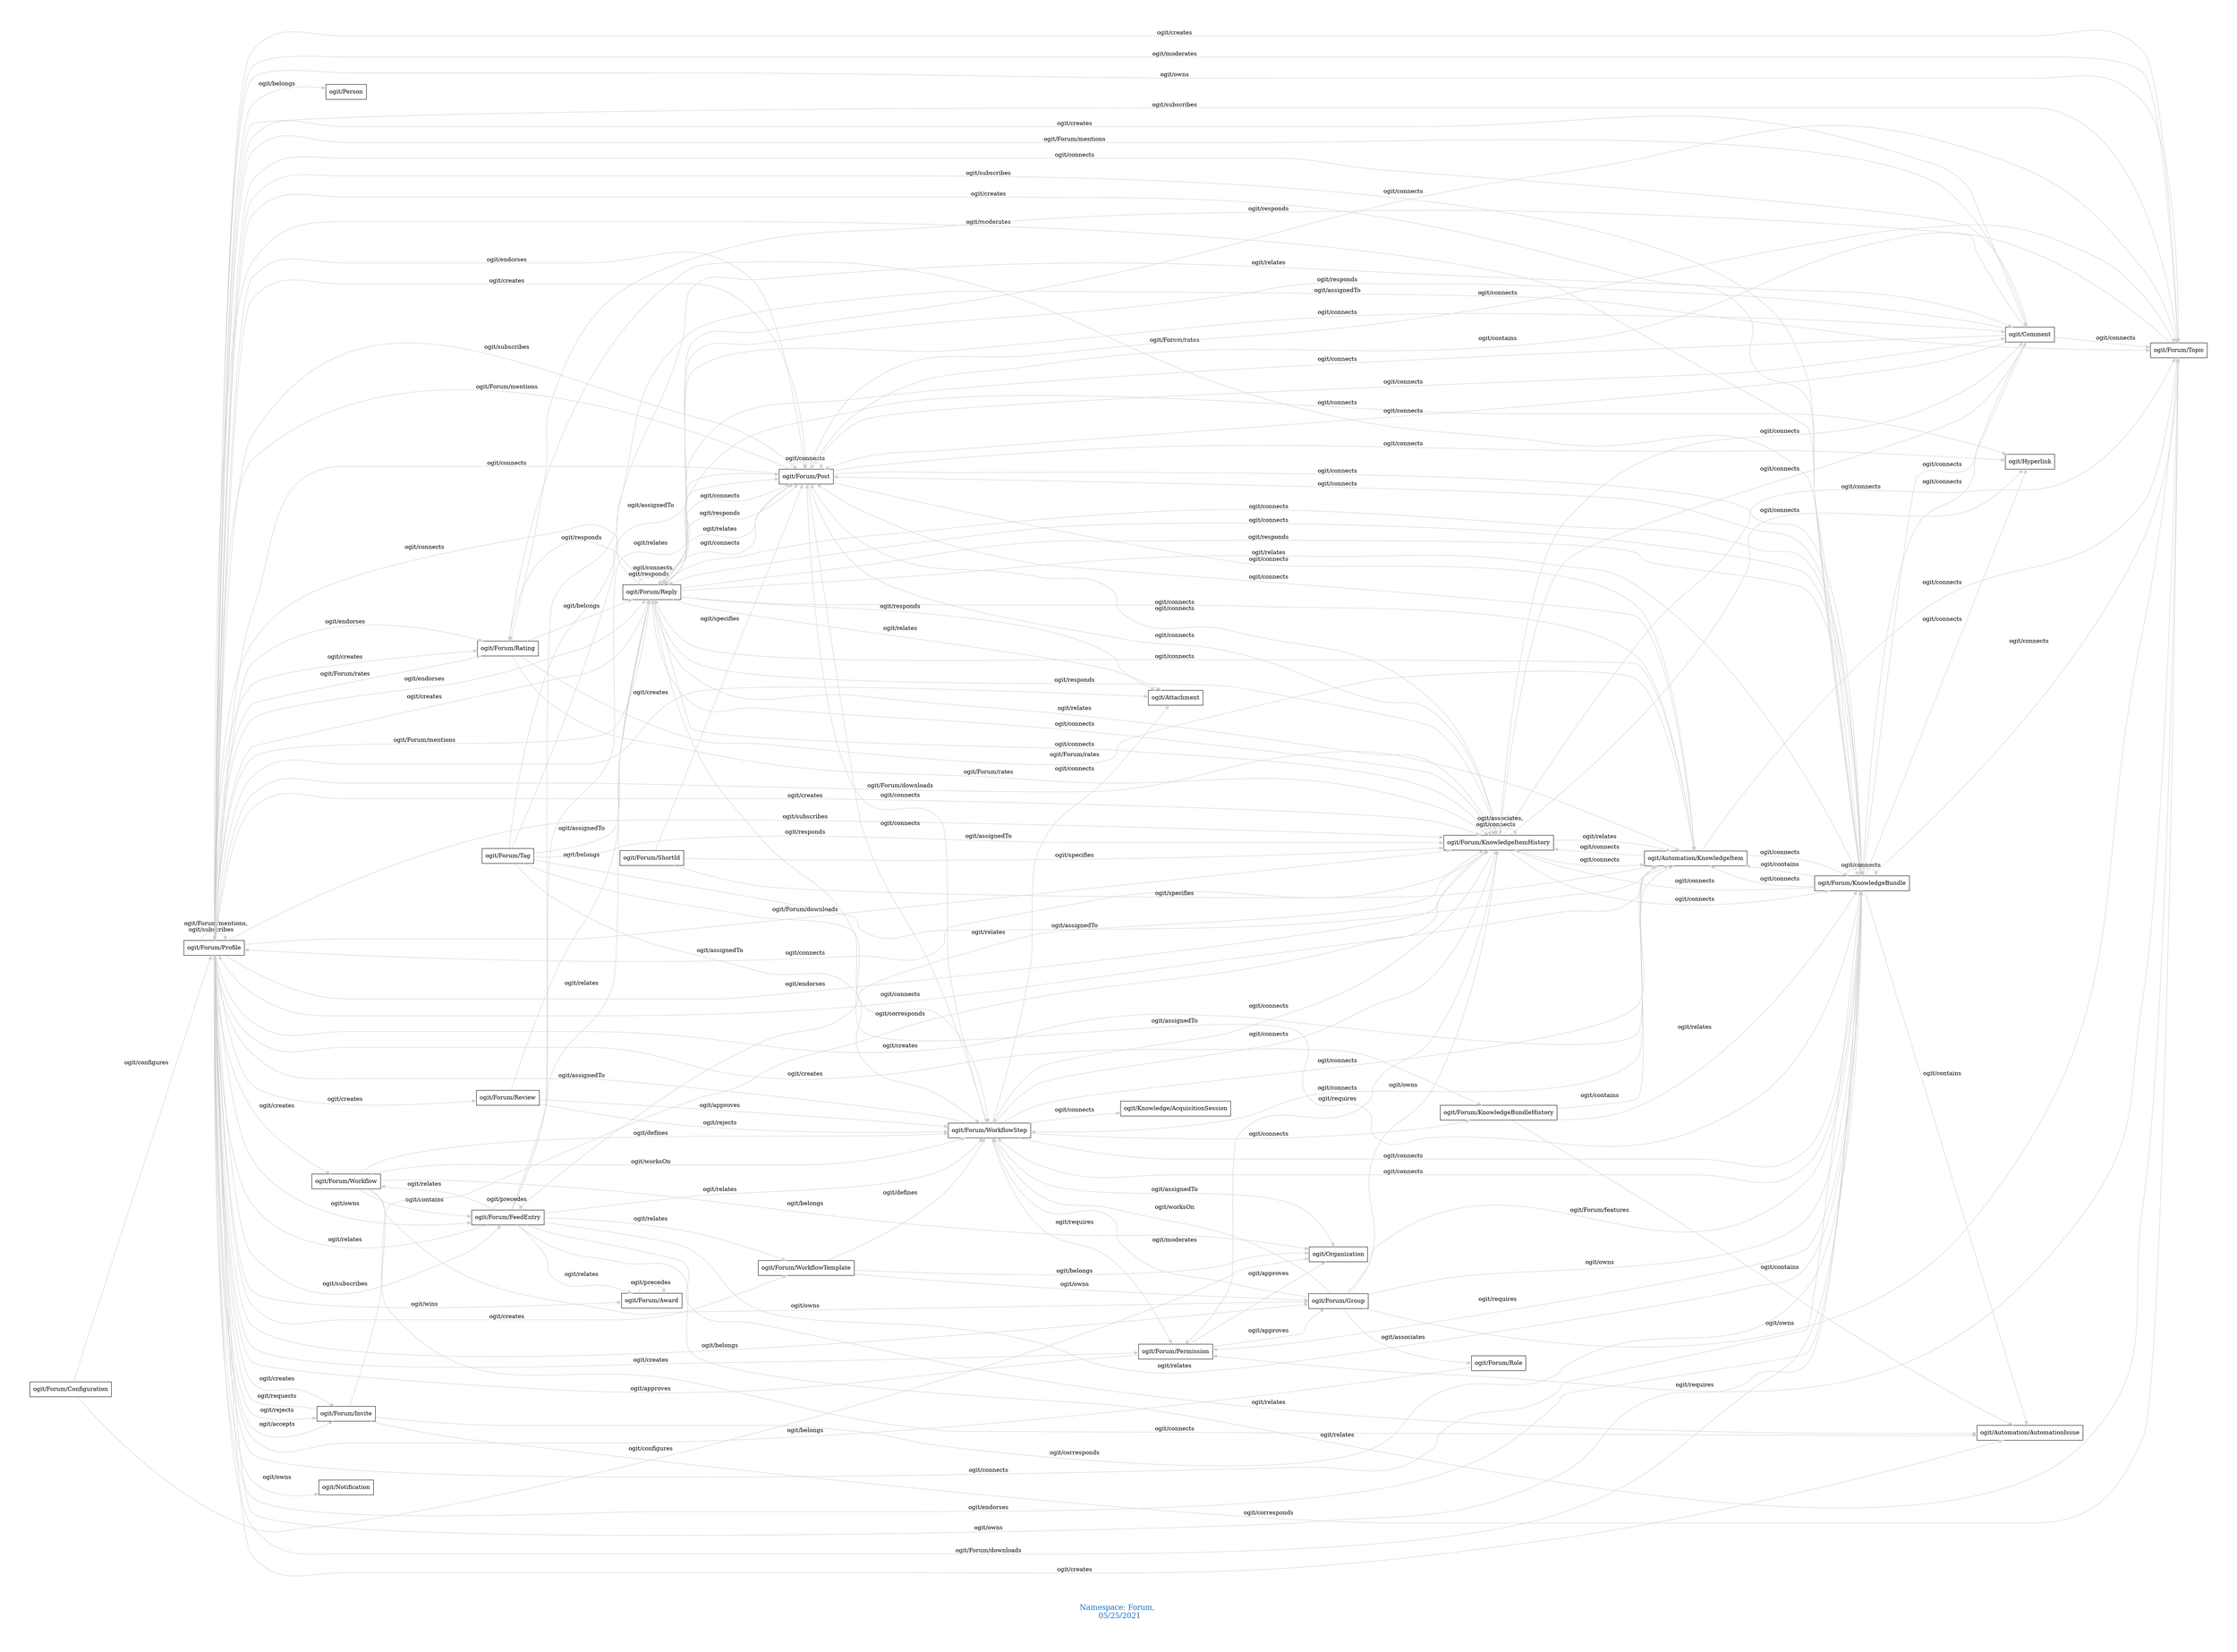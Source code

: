 digraph OGIT_ontology {
 graph [ rankdir= LR,pad=1 
fontsize = 18,
fontcolor= dodgerblue3,label = "\n\n\nNamespace: Forum, \n 05/25/2021"];
node[shape=polygon];
edge [  color="gray81"];

   "ogit/Forum/Profile" -> "ogit/Forum/Rating" [label="   ogit/endorses    "];
   "ogit/Forum/Profile" -> "ogit/Forum/Reply" [label="   ogit/endorses    "];
   "ogit/Forum/Profile" -> "ogit/Forum/Post" [label="   ogit/endorses    "];
   "ogit/Forum/Profile" -> "ogit/Forum/KnowledgeItemHistory" [label="   ogit/endorses    "];
   "ogit/Forum/Profile" -> "ogit/Forum/KnowledgeBundle" [label="   ogit/endorses    "];
   "ogit/Forum/Post" -> "ogit/Forum/Profile" [label="   ogit/Forum/mentions    "];
   "ogit/Forum/Reply" -> "ogit/Forum/Profile" [label="   ogit/Forum/mentions    "];
   "ogit/Comment" -> "ogit/Forum/Profile" [label="   ogit/Forum/mentions    "];
   "ogit/Forum/KnowledgeBundle" -> "ogit/Automation/AutomationIssue" [label="   ogit/contains    "];
   "ogit/Forum/KnowledgeBundle" -> "ogit/Automation/KnowledgeItem" [label="   ogit/contains    "];
   "ogit/Forum/KnowledgeBundleHistory" -> "ogit/Automation/AutomationIssue" [label="   ogit/contains    "];
   "ogit/Forum/KnowledgeBundleHistory" -> "ogit/Automation/KnowledgeItem" [label="   ogit/contains    "];
   "ogit/Forum/Topic" -> "ogit/Forum/Post" [label="   ogit/contains    "];
   "ogit/Forum/Workflow" -> "ogit/Forum/FeedEntry" [label="   ogit/contains    "];
   "ogit/Forum/Workflow" -> "ogit/Forum/WorkflowStep" [label="   ogit/defines    "];
   "ogit/Forum/WorkflowTemplate" -> "ogit/Forum/WorkflowStep" [label="   ogit/defines    "];
   "ogit/Forum/Profile" -> "ogit/Forum/Invite" [label="   ogit/rejects    "];
   "ogit/Forum/Review" -> "ogit/Forum/WorkflowStep" [label="   ogit/rejects    "];
   "ogit/Forum/Group" -> "ogit/Forum/KnowledgeBundle" [label="   ogit/Forum/features    "];
   "ogit/Forum/Group" -> "ogit/Forum/WorkflowStep" [label="   ogit/worksOn    "];
   "ogit/Forum/Workflow" -> "ogit/Forum/WorkflowStep" [label="   ogit/worksOn    "];
   "ogit/Forum/Tag" -> "ogit/Forum/Reply" [label="   ogit/assignedTo    "];
   "ogit/Forum/Tag" -> "ogit/Forum/WorkflowStep" [label="   ogit/assignedTo    "];
   "ogit/Forum/Tag" -> "ogit/Forum/Topic" [label="   ogit/assignedTo    "];
   "ogit/Forum/Tag" -> "ogit/Forum/KnowledgeItemHistory" [label="   ogit/assignedTo    "];
   "ogit/Forum/Tag" -> "ogit/Automation/KnowledgeItem" [label="   ogit/assignedTo    "];
   "ogit/Forum/Tag" -> "ogit/Forum/Post" [label="   ogit/assignedTo    "];
   "ogit/Forum/Tag" -> "ogit/Forum/KnowledgeBundle" [label="   ogit/assignedTo    "];
   "ogit/Forum/WorkflowStep" -> "ogit/Organization" [label="   ogit/assignedTo    "];
   "ogit/Forum/WorkflowStep" -> "ogit/Forum/Profile" [label="   ogit/assignedTo    "];
   "ogit/Forum/ShortId" -> "ogit/Forum/KnowledgeItemHistory" [label="   ogit/specifies    "];
   "ogit/Forum/ShortId" -> "ogit/Automation/KnowledgeItem" [label="   ogit/specifies    "];
   "ogit/Forum/ShortId" -> "ogit/Forum/Post" [label="   ogit/specifies    "];
   "ogit/Forum/Profile" -> "ogit/Forum/Invite" [label="   ogit/accepts    "];
   "ogit/Forum/Profile" -> "ogit/Forum/Review" [label="   ogit/creates    "];
   "ogit/Forum/Profile" -> "ogit/Forum/WorkflowTemplate" [label="   ogit/creates    "];
   "ogit/Forum/Profile" -> "ogit/Forum/KnowledgeBundleHistory" [label="   ogit/creates    "];
   "ogit/Forum/Profile" -> "ogit/Attachment" [label="   ogit/creates    "];
   "ogit/Forum/Profile" -> "ogit/Forum/Workflow" [label="   ogit/creates    "];
   "ogit/Forum/Profile" -> "ogit/Forum/Rating" [label="   ogit/creates    "];
   "ogit/Forum/Profile" -> "ogit/Forum/KnowledgeItemHistory" [label="   ogit/creates    "];
   "ogit/Forum/Profile" -> "ogit/Forum/Permission" [label="   ogit/creates    "];
   "ogit/Forum/Profile" -> "ogit/Forum/Invite" [label="   ogit/creates    "];
   "ogit/Forum/Profile" -> "ogit/Automation/AutomationIssue" [label="   ogit/creates    "];
   "ogit/Forum/Profile" -> "ogit/Forum/Topic" [label="   ogit/creates    "];
   "ogit/Forum/Profile" -> "ogit/Forum/Reply" [label="   ogit/creates    "];
   "ogit/Forum/Profile" -> "ogit/Forum/Post" [label="   ogit/creates    "];
   "ogit/Forum/Profile" -> "ogit/Automation/KnowledgeItem" [label="   ogit/creates    "];
   "ogit/Forum/Profile" -> "ogit/Comment" [label="   ogit/creates    "];
   "ogit/Forum/Profile" -> "ogit/Forum/KnowledgeBundle" [label="   ogit/creates    "];
   "ogit/Forum/Group" -> "ogit/Forum/Role" [label="   ogit/associates    "];
   "ogit/Forum/Group" -> "ogit/Forum/WorkflowStep" [label="   ogit/moderates    "];
   "ogit/Forum/Profile" -> "ogit/Forum/KnowledgeBundle" [label="   ogit/moderates    "];
   "ogit/Forum/Profile" -> "ogit/Forum/Topic" [label="   ogit/moderates    "];
   "ogit/Automation/KnowledgeItem" -> "ogit/Forum/WorkflowStep" [label="   ogit/connects    "];
   "ogit/Automation/KnowledgeItem" -> "ogit/Forum/KnowledgeItemHistory" [label="   ogit/connects    "];
   "ogit/Automation/KnowledgeItem" -> "ogit/Forum/Profile" [label="   ogit/connects    "];
   "ogit/Automation/KnowledgeItem" -> "ogit/Forum/Topic" [label="   ogit/connects    "];
   "ogit/Automation/KnowledgeItem" -> "ogit/Forum/Reply" [label="   ogit/connects    "];
   "ogit/Automation/KnowledgeItem" -> "ogit/Forum/KnowledgeBundle" [label="   ogit/connects    "];
   "ogit/Automation/KnowledgeItem" -> "ogit/Forum/Post" [label="   ogit/connects    "];
   "ogit/Forum/KnowledgeBundle" -> "ogit/Forum/KnowledgeItemHistory" [label="   ogit/connects    "];
   "ogit/Forum/KnowledgeBundle" -> "ogit/Forum/WorkflowStep" [label="   ogit/connects    "];
   "ogit/Forum/KnowledgeBundle" -> "ogit/Forum/Profile" [label="   ogit/connects    "];
   "ogit/Forum/KnowledgeBundle" -> "ogit/Forum/Topic" [label="   ogit/connects    "];
   "ogit/Forum/KnowledgeBundle" -> "ogit/Comment" [label="   ogit/connects    "];
   "ogit/Forum/KnowledgeBundle" -> "ogit/Forum/Reply" [label="   ogit/connects    "];
   "ogit/Forum/KnowledgeBundle" -> "ogit/Automation/KnowledgeItem" [label="   ogit/connects    "];
   "ogit/Forum/KnowledgeBundle" -> "ogit/Forum/Post" [label="   ogit/connects    "];
   "ogit/Forum/KnowledgeBundle" -> "ogit/Hyperlink" [label="   ogit/connects    "];
   "ogit/Forum/KnowledgeItemHistory" -> "ogit/Automation/KnowledgeItem" [label="   ogit/connects    "];
   "ogit/Forum/KnowledgeItemHistory" -> "ogit/Forum/WorkflowStep" [label="   ogit/connects    "];
   "ogit/Forum/KnowledgeItemHistory" -> "ogit/Forum/Profile" [label="   ogit/connects    "];
   "ogit/Forum/KnowledgeItemHistory" -> "ogit/Forum/Topic" [label="   ogit/connects    "];
   "ogit/Forum/KnowledgeItemHistory" -> "ogit/Comment" [label="   ogit/connects    "];
   "ogit/Forum/KnowledgeItemHistory" -> "ogit/Forum/Reply" [label="   ogit/connects    "];
   "ogit/Forum/KnowledgeItemHistory" -> "ogit/Forum/KnowledgeBundle" [label="   ogit/connects    "];
   "ogit/Forum/KnowledgeItemHistory" -> "ogit/Forum/Post" [label="   ogit/connects    "];
   "ogit/Forum/KnowledgeItemHistory" -> "ogit/Hyperlink" [label="   ogit/connects    "];
   "ogit/Forum/Post" -> "ogit/Forum/WorkflowStep" [label="   ogit/connects    "];
   "ogit/Forum/Post" -> "ogit/Forum/KnowledgeItemHistory" [label="   ogit/connects    "];
   "ogit/Forum/Post" -> "ogit/Forum/Profile" [label="   ogit/connects    "];
   "ogit/Forum/Post" -> "ogit/Forum/Topic" [label="   ogit/connects    "];
   "ogit/Forum/Post" -> "ogit/Comment" [label="   ogit/connects    "];
   "ogit/Forum/Post" -> "ogit/Forum/Reply" [label="   ogit/connects    "];
   "ogit/Forum/Post" -> "ogit/Forum/KnowledgeBundle" [label="   ogit/connects    "];
   "ogit/Forum/Post" -> "ogit/Automation/KnowledgeItem" [label="   ogit/connects    "];
   "ogit/Forum/Post" -> "ogit/Hyperlink" [label="   ogit/connects    "];
   "ogit/Forum/Reply" -> "ogit/Forum/KnowledgeItemHistory" [label="   ogit/connects    "];
   "ogit/Forum/Reply" -> "ogit/Forum/Profile" [label="   ogit/connects    "];
   "ogit/Forum/Reply" -> "ogit/Forum/Topic" [label="   ogit/connects    "];
   "ogit/Forum/Reply" -> "ogit/Comment" [label="   ogit/connects    "];
   "ogit/Forum/Reply" -> "ogit/Forum/KnowledgeBundle" [label="   ogit/connects    "];
   "ogit/Forum/Reply" -> "ogit/Automation/KnowledgeItem" [label="   ogit/connects    "];
   "ogit/Forum/Reply" -> "ogit/Forum/Post" [label="   ogit/connects    "];
   "ogit/Forum/Reply" -> "ogit/Hyperlink" [label="   ogit/connects    "];
   "ogit/Forum/Workflow" -> "ogit/Automation/AutomationIssue" [label="   ogit/connects    "];
   "ogit/Forum/WorkflowStep" -> "ogit/Knowledge/AcquisitionSession" [label="   ogit/connects    "];
   "ogit/Forum/WorkflowStep" -> "ogit/Forum/KnowledgeBundleHistory" [label="   ogit/connects    "];
   "ogit/Forum/WorkflowStep" -> "ogit/Attachment" [label="   ogit/connects    "];
   "ogit/Forum/WorkflowStep" -> "ogit/Automation/KnowledgeItem" [label="   ogit/connects    "];
   "ogit/Forum/WorkflowStep" -> "ogit/Forum/KnowledgeBundle" [label="   ogit/connects    "];
   "ogit/Forum/WorkflowStep" -> "ogit/Forum/KnowledgeItemHistory" [label="   ogit/connects    "];
   "ogit/Forum/WorkflowStep" -> "ogit/Forum/Post" [label="   ogit/connects    "];
   "ogit/Comment" -> "ogit/Forum/KnowledgeItemHistory" [label="   ogit/connects    "];
   "ogit/Comment" -> "ogit/Forum/Profile" [label="   ogit/connects    "];
   "ogit/Comment" -> "ogit/Forum/Topic" [label="   ogit/connects    "];
   "ogit/Comment" -> "ogit/Forum/Reply" [label="   ogit/connects    "];
   "ogit/Comment" -> "ogit/Forum/KnowledgeBundle" [label="   ogit/connects    "];
   "ogit/Comment" -> "ogit/Forum/Post" [label="   ogit/connects    "];
   "ogit/Forum/Invite" -> "ogit/Forum/KnowledgeBundle" [label="   ogit/corresponds    "];
   "ogit/Forum/Invite" -> "ogit/Forum/KnowledgeItemHistory" [label="   ogit/corresponds    "];
   "ogit/Forum/Invite" -> "ogit/Forum/Topic" [label="   ogit/corresponds    "];
   "ogit/Forum/Profile" -> "ogit/Forum/Rating" [label="   ogit/Forum/rates    "];
   "ogit/Forum/Rating" -> "ogit/Automation/KnowledgeItem" [label="   ogit/Forum/rates    "];
   "ogit/Forum/Rating" -> "ogit/Forum/KnowledgeItemHistory" [label="   ogit/Forum/rates    "];
   "ogit/Forum/Rating" -> "ogit/Forum/KnowledgeBundle" [label="   ogit/Forum/rates    "];
   "ogit/Forum/KnowledgeBundle" -> "ogit/Forum/Permission" [label="   ogit/requires    "];
   "ogit/Forum/KnowledgeItemHistory" -> "ogit/Forum/Permission" [label="   ogit/requires    "];
   "ogit/Forum/Topic" -> "ogit/Forum/Permission" [label="   ogit/requires    "];
   "ogit/Forum/WorkflowStep" -> "ogit/Forum/Permission" [label="   ogit/requires    "];
   "ogit/Forum/Invite" -> "ogit/Forum/Profile" [label="   ogit/requests    "];
   "ogit/Forum/Configuration" -> "ogit/Organization" [label="   ogit/configures    "];
   "ogit/Forum/Configuration" -> "ogit/Forum/Profile" [label="   ogit/configures    "];
   "ogit/Forum/Reply" -> "ogit/Attachment" [label="   ogit/responds    "];
   "ogit/Forum/Reply" -> "ogit/Forum/Rating" [label="   ogit/responds    "];
   "ogit/Forum/Reply" -> "ogit/Forum/WorkflowStep" [label="   ogit/responds    "];
   "ogit/Forum/Reply" -> "ogit/Forum/KnowledgeBundle" [label="   ogit/responds    "];
   "ogit/Forum/Reply" -> "ogit/Forum/Post" [label="   ogit/responds    "];
   "ogit/Forum/Reply" -> "ogit/Forum/KnowledgeItemHistory" [label="   ogit/responds    "];
   "ogit/Comment" -> "ogit/Forum/Rating" [label="   ogit/responds    "];
   "ogit/Comment" -> "ogit/Forum/Reply" [label="   ogit/responds    "];
   "ogit/Forum/Group" -> "ogit/Forum/Topic" [label="   ogit/owns    "];
   "ogit/Forum/Group" -> "ogit/Forum/KnowledgeItemHistory" [label="   ogit/owns    "];
   "ogit/Forum/Group" -> "ogit/Forum/KnowledgeBundle" [label="   ogit/owns    "];
   "ogit/Forum/Profile" -> "ogit/Forum/Topic" [label="   ogit/owns    "];
   "ogit/Forum/Profile" -> "ogit/Notification" [label="   ogit/owns    "];
   "ogit/Forum/Profile" -> "ogit/Forum/FeedEntry" [label="   ogit/owns    "];
   "ogit/Forum/Profile" -> "ogit/Forum/KnowledgeBundle" [label="   ogit/owns    "];
   "ogit/Forum/Workflow" -> "ogit/Forum/Group" [label="   ogit/owns    "];
   "ogit/Forum/WorkflowTemplate" -> "ogit/Forum/Group" [label="   ogit/owns    "];
   "ogit/Forum/Profile" -> "ogit/Person" [label="   ogit/belongs    "];
   "ogit/Forum/Profile" -> "ogit/Forum/Group" [label="   ogit/belongs    "];
   "ogit/Forum/Rating" -> "ogit/Forum/Reply" [label="   ogit/belongs    "];
   "ogit/Forum/Review" -> "ogit/Forum/Reply" [label="   ogit/belongs    "];
   "ogit/Forum/Role" -> "ogit/Forum/Profile" [label="   ogit/belongs    "];
   "ogit/Forum/Workflow" -> "ogit/Organization" [label="   ogit/belongs    "];
   "ogit/Forum/WorkflowTemplate" -> "ogit/Organization" [label="   ogit/belongs    "];
   "ogit/Forum/Profile" -> "ogit/Forum/FeedEntry" [label="   ogit/subscribes    "];
   "ogit/Forum/Profile" -> "ogit/Forum/KnowledgeBundle" [label="   ogit/subscribes    "];
   "ogit/Forum/Profile" -> "ogit/Forum/Post" [label="   ogit/subscribes    "];
   "ogit/Forum/Profile" -> "ogit/Forum/Topic" [label="   ogit/subscribes    "];
   "ogit/Forum/Profile" -> "ogit/Forum/KnowledgeItemHistory" [label="   ogit/subscribes    "];
   "ogit/Forum/Permission" -> "ogit/Organization" [label="   ogit/approves    "];
   "ogit/Forum/Permission" -> "ogit/Forum/Profile" [label="   ogit/approves    "];
   "ogit/Forum/Permission" -> "ogit/Forum/Group" [label="   ogit/approves    "];
   "ogit/Forum/Review" -> "ogit/Forum/WorkflowStep" [label="   ogit/approves    "];
   "ogit/Forum/Profile" -> "ogit/Automation/KnowledgeItem" [label="   ogit/Forum/downloads    "];
   "ogit/Forum/Profile" -> "ogit/Forum/KnowledgeItemHistory" [label="   ogit/Forum/downloads    "];
   "ogit/Forum/Profile" -> "ogit/Forum/KnowledgeBundle" [label="   ogit/Forum/downloads    "];
   "ogit/Forum/FeedEntry" -> "ogit/Forum/WorkflowTemplate" [label="   ogit/relates    "];
   "ogit/Forum/FeedEntry" -> "ogit/Forum/WorkflowStep" [label="   ogit/relates    "];
   "ogit/Forum/FeedEntry" -> "ogit/Forum/Workflow" [label="   ogit/relates    "];
   "ogit/Forum/FeedEntry" -> "ogit/Automation/AutomationIssue" [label="   ogit/relates    "];
   "ogit/Forum/FeedEntry" -> "ogit/Comment" [label="   ogit/relates    "];
   "ogit/Forum/FeedEntry" -> "ogit/Forum/KnowledgeItemHistory" [label="   ogit/relates    "];
   "ogit/Forum/FeedEntry" -> "ogit/Forum/Reply" [label="   ogit/relates    "];
   "ogit/Forum/FeedEntry" -> "ogit/Forum/Award" [label="   ogit/relates    "];
   "ogit/Forum/FeedEntry" -> "ogit/Forum/KnowledgeBundle" [label="   ogit/relates    "];
   "ogit/Forum/FeedEntry" -> "ogit/Forum/Post" [label="   ogit/relates    "];
   "ogit/Forum/FeedEntry" -> "ogit/Forum/Topic" [label="   ogit/relates    "];
   "ogit/Forum/FeedEntry" -> "ogit/Forum/Profile" [label="   ogit/relates    "];
   "ogit/Forum/KnowledgeBundleHistory" -> "ogit/Forum/KnowledgeBundle" [label="   ogit/relates    "];
   "ogit/Forum/KnowledgeItemHistory" -> "ogit/Automation/KnowledgeItem" [label="   ogit/relates    "];
   "ogit/Forum/Reply" -> "ogit/Attachment" [label="   ogit/relates    "];
   "ogit/Forum/Reply" -> "ogit/Forum/KnowledgeBundle" [label="   ogit/relates    "];
   "ogit/Forum/Reply" -> "ogit/Forum/Post" [label="   ogit/relates    "];
   "ogit/Forum/Reply" -> "ogit/Forum/KnowledgeItemHistory" [label="   ogit/relates    "];
   "ogit/Forum/Profile" -> "ogit/Forum/Award" [label="   ogit/wins    "];
   "ogit/Forum/KnowledgeItemHistory" -> "ogit/Forum/KnowledgeItemHistory" [label="   ogit/associates, \n ogit/connects    "];
   "ogit/Forum/KnowledgeBundle" -> "ogit/Forum/KnowledgeBundle" [label="   ogit/connects    "];
   "ogit/Forum/Award" -> "ogit/Forum/Award" [label="   ogit/precedes    "];
   "ogit/Forum/Profile" -> "ogit/Forum/Profile" [label="   ogit/Forum/mentions, \n ogit/subscribes    "];
   "ogit/Forum/Reply" -> "ogit/Forum/Reply" [label="   ogit/connects, \n ogit/responds    "];
   "ogit/Forum/FeedEntry" -> "ogit/Forum/FeedEntry" [label="   ogit/precedes    "];
   "ogit/Forum/Post" -> "ogit/Forum/Post" [label="   ogit/connects    "];
}
